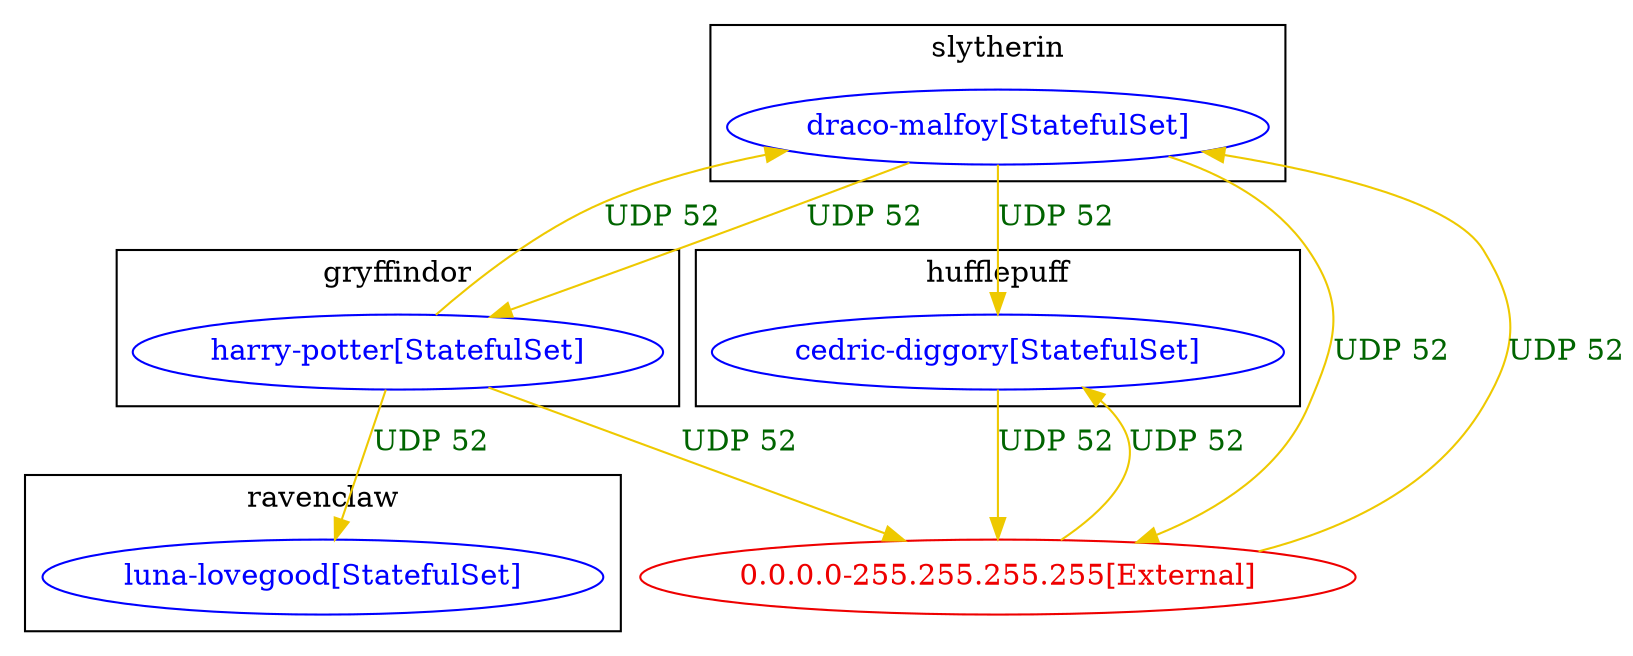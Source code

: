 digraph {
	subgraph "cluster_gryffindor" {
		color="black"
		fontcolor="black"
		"gryffindor/harry-potter[StatefulSet]" [label="harry-potter[StatefulSet]" color="blue" fontcolor="blue"]
		label="gryffindor"
	}
	subgraph "cluster_hufflepuff" {
		color="black"
		fontcolor="black"
		"hufflepuff/cedric-diggory[StatefulSet]" [label="cedric-diggory[StatefulSet]" color="blue" fontcolor="blue"]
		label="hufflepuff"
	}
	subgraph "cluster_ravenclaw" {
		color="black"
		fontcolor="black"
		"ravenclaw/luna-lovegood[StatefulSet]" [label="luna-lovegood[StatefulSet]" color="blue" fontcolor="blue"]
		label="ravenclaw"
	}
	subgraph "cluster_slytherin" {
		color="black"
		fontcolor="black"
		"slytherin/draco-malfoy[StatefulSet]" [label="draco-malfoy[StatefulSet]" color="blue" fontcolor="blue"]
		label="slytherin"
	}
	"0.0.0.0-255.255.255.255[External]" [label="0.0.0.0-255.255.255.255[External]" color="red2" fontcolor="red2"]
	"0.0.0.0-255.255.255.255[External]" -> "hufflepuff/cedric-diggory[StatefulSet]" [label="UDP 52" color="gold2" fontcolor="darkgreen" weight=0.5]
	"0.0.0.0-255.255.255.255[External]" -> "slytherin/draco-malfoy[StatefulSet]" [label="UDP 52" color="gold2" fontcolor="darkgreen" weight=0.5]
	"gryffindor/harry-potter[StatefulSet]" -> "0.0.0.0-255.255.255.255[External]" [label="UDP 52" color="gold2" fontcolor="darkgreen" weight=1]
	"gryffindor/harry-potter[StatefulSet]" -> "ravenclaw/luna-lovegood[StatefulSet]" [label="UDP 52" color="gold2" fontcolor="darkgreen" weight=0.5]
	"gryffindor/harry-potter[StatefulSet]" -> "slytherin/draco-malfoy[StatefulSet]" [label="UDP 52" color="gold2" fontcolor="darkgreen" weight=0.5]
	"hufflepuff/cedric-diggory[StatefulSet]" -> "0.0.0.0-255.255.255.255[External]" [label="UDP 52" color="gold2" fontcolor="darkgreen" weight=1]
	"slytherin/draco-malfoy[StatefulSet]" -> "0.0.0.0-255.255.255.255[External]" [label="UDP 52" color="gold2" fontcolor="darkgreen" weight=1]
	"slytherin/draco-malfoy[StatefulSet]" -> "gryffindor/harry-potter[StatefulSet]" [label="UDP 52" color="gold2" fontcolor="darkgreen" weight=1]
	"slytherin/draco-malfoy[StatefulSet]" -> "hufflepuff/cedric-diggory[StatefulSet]" [label="UDP 52" color="gold2" fontcolor="darkgreen" weight=1]
}